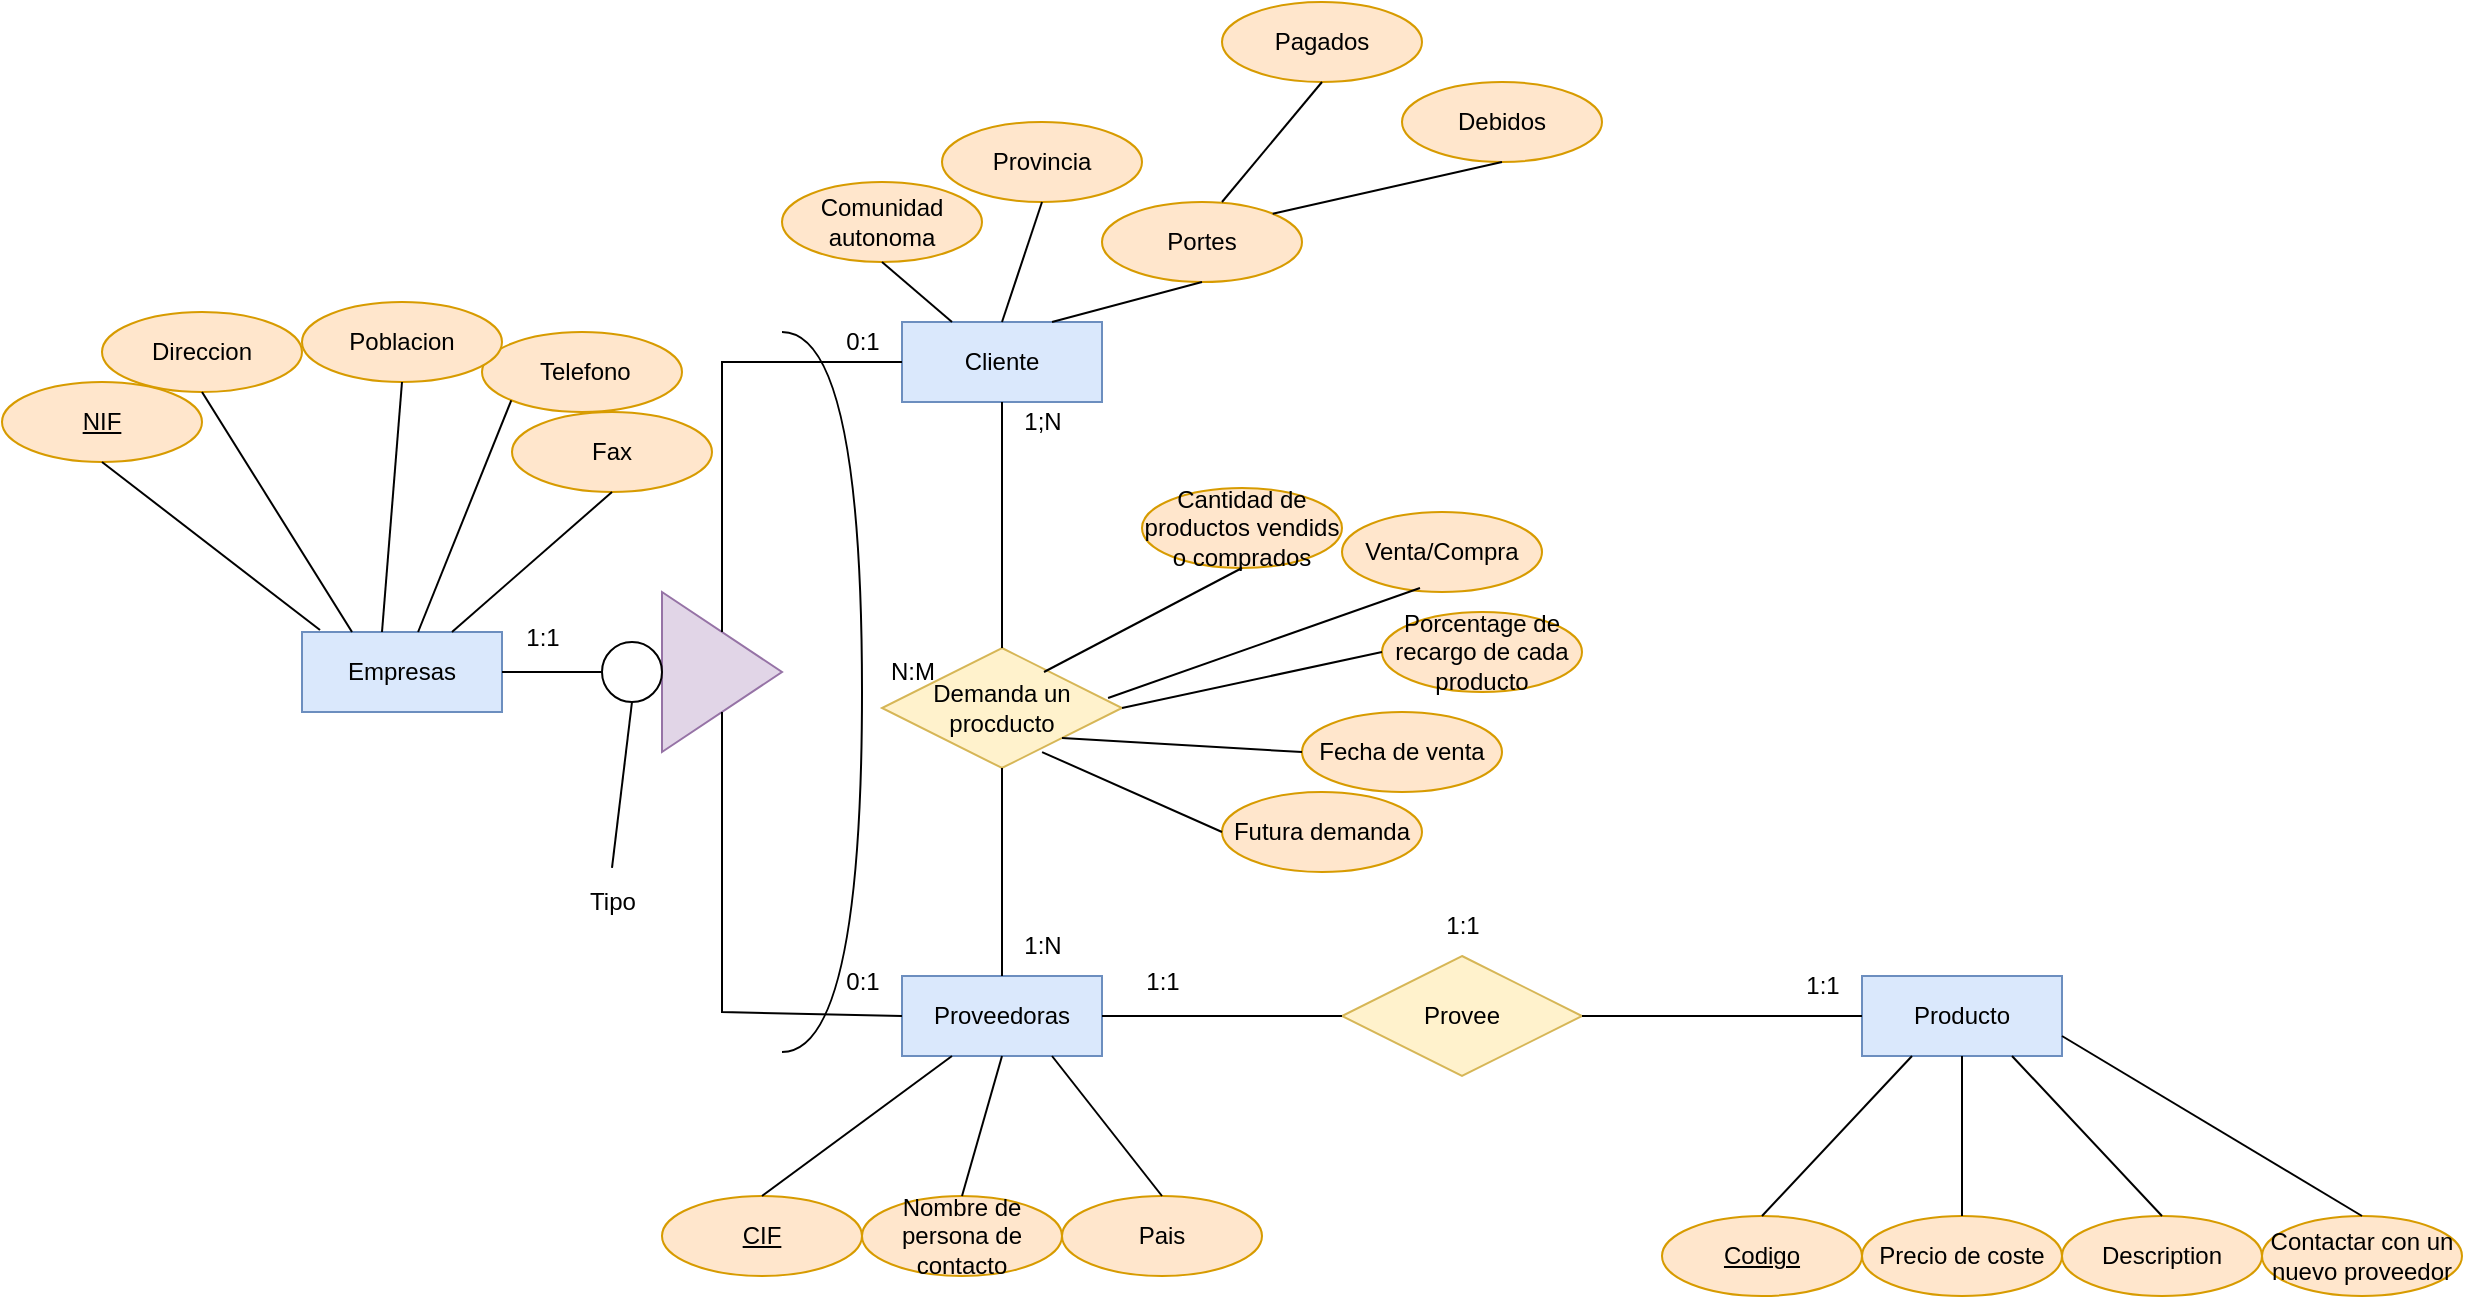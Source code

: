 <mxfile version="22.0.4" type="github">
  <diagram name="Page-1" id="6XxhvuVYkJTTJ2l1wMOv">
    <mxGraphModel dx="1364" dy="811" grid="1" gridSize="10" guides="1" tooltips="1" connect="1" arrows="1" fold="1" page="1" pageScale="1" pageWidth="850" pageHeight="1100" math="0" shadow="0">
      <root>
        <mxCell id="0" />
        <mxCell id="1" parent="0" />
        <mxCell id="eszdHdopAfw8nN-wgMps-1" value="Empresas" style="whiteSpace=wrap;html=1;align=center;fillColor=#dae8fc;strokeColor=#6c8ebf;" vertex="1" parent="1">
          <mxGeometry x="160" y="450" width="100" height="40" as="geometry" />
        </mxCell>
        <mxCell id="eszdHdopAfw8nN-wgMps-2" value="Cliente" style="whiteSpace=wrap;html=1;align=center;fillColor=#dae8fc;strokeColor=#6c8ebf;" vertex="1" parent="1">
          <mxGeometry x="460" y="295" width="100" height="40" as="geometry" />
        </mxCell>
        <mxCell id="eszdHdopAfw8nN-wgMps-3" value="Proveedoras" style="whiteSpace=wrap;html=1;align=center;fillColor=#dae8fc;strokeColor=#6c8ebf;" vertex="1" parent="1">
          <mxGeometry x="460" y="622" width="100" height="40" as="geometry" />
        </mxCell>
        <mxCell id="eszdHdopAfw8nN-wgMps-4" value="" style="triangle;whiteSpace=wrap;html=1;fillColor=#e1d5e7;strokeColor=#9673a6;" vertex="1" parent="1">
          <mxGeometry x="340" y="430" width="60" height="80" as="geometry" />
        </mxCell>
        <mxCell id="eszdHdopAfw8nN-wgMps-5" value="" style="ellipse;whiteSpace=wrap;html=1;aspect=fixed;" vertex="1" parent="1">
          <mxGeometry x="310" y="455" width="30" height="30" as="geometry" />
        </mxCell>
        <mxCell id="eszdHdopAfw8nN-wgMps-6" value="" style="endArrow=none;html=1;rounded=0;entryX=0;entryY=0.5;entryDx=0;entryDy=0;exitX=0.5;exitY=0;exitDx=0;exitDy=0;" edge="1" parent="1" source="eszdHdopAfw8nN-wgMps-4" target="eszdHdopAfw8nN-wgMps-2">
          <mxGeometry width="50" height="50" relative="1" as="geometry">
            <mxPoint x="500" y="690" as="sourcePoint" />
            <mxPoint x="550" y="640" as="targetPoint" />
            <Array as="points">
              <mxPoint x="370" y="315" />
            </Array>
          </mxGeometry>
        </mxCell>
        <mxCell id="eszdHdopAfw8nN-wgMps-10" value="" style="endArrow=none;html=1;rounded=0;entryX=0.5;entryY=1;entryDx=0;entryDy=0;exitX=0;exitY=0.5;exitDx=0;exitDy=0;" edge="1" parent="1" source="eszdHdopAfw8nN-wgMps-3" target="eszdHdopAfw8nN-wgMps-4">
          <mxGeometry width="50" height="50" relative="1" as="geometry">
            <mxPoint x="500" y="690" as="sourcePoint" />
            <mxPoint x="550" y="640" as="targetPoint" />
            <Array as="points">
              <mxPoint x="370" y="640" />
            </Array>
          </mxGeometry>
        </mxCell>
        <mxCell id="eszdHdopAfw8nN-wgMps-11" value="" style="endArrow=none;html=1;rounded=0;entryX=1;entryY=0.5;entryDx=0;entryDy=0;exitX=0;exitY=0.5;exitDx=0;exitDy=0;" edge="1" parent="1" source="eszdHdopAfw8nN-wgMps-5" target="eszdHdopAfw8nN-wgMps-1">
          <mxGeometry width="50" height="50" relative="1" as="geometry">
            <mxPoint x="500" y="690" as="sourcePoint" />
            <mxPoint x="550" y="640" as="targetPoint" />
          </mxGeometry>
        </mxCell>
        <mxCell id="eszdHdopAfw8nN-wgMps-12" value="NIF" style="ellipse;whiteSpace=wrap;html=1;align=center;fontStyle=4;fillColor=#ffe6cc;strokeColor=#d79b00;" vertex="1" parent="1">
          <mxGeometry x="10" y="325" width="100" height="40" as="geometry" />
        </mxCell>
        <mxCell id="eszdHdopAfw8nN-wgMps-13" value="Direccion" style="ellipse;whiteSpace=wrap;html=1;align=center;fillColor=#ffe6cc;strokeColor=#d79b00;" vertex="1" parent="1">
          <mxGeometry x="60" y="290" width="100" height="40" as="geometry" />
        </mxCell>
        <mxCell id="eszdHdopAfw8nN-wgMps-14" value="Fax" style="ellipse;whiteSpace=wrap;html=1;align=center;fillColor=#ffe6cc;strokeColor=#d79b00;" vertex="1" parent="1">
          <mxGeometry x="265" y="340" width="100" height="40" as="geometry" />
        </mxCell>
        <mxCell id="eszdHdopAfw8nN-wgMps-15" value="&amp;nbsp;Telefono" style="ellipse;whiteSpace=wrap;html=1;align=center;fillColor=#ffe6cc;strokeColor=#d79b00;" vertex="1" parent="1">
          <mxGeometry x="250" y="300" width="100" height="40" as="geometry" />
        </mxCell>
        <mxCell id="eszdHdopAfw8nN-wgMps-16" value="Poblacion" style="ellipse;whiteSpace=wrap;html=1;align=center;fillColor=#ffe6cc;strokeColor=#d79b00;" vertex="1" parent="1">
          <mxGeometry x="160" y="285" width="100" height="40" as="geometry" />
        </mxCell>
        <mxCell id="eszdHdopAfw8nN-wgMps-18" value="" style="endArrow=none;html=1;rounded=0;exitX=0.09;exitY=-0.025;exitDx=0;exitDy=0;exitPerimeter=0;entryX=0.5;entryY=1;entryDx=0;entryDy=0;" edge="1" parent="1" source="eszdHdopAfw8nN-wgMps-1" target="eszdHdopAfw8nN-wgMps-12">
          <mxGeometry width="50" height="50" relative="1" as="geometry">
            <mxPoint x="540" y="600" as="sourcePoint" />
            <mxPoint x="30" y="430" as="targetPoint" />
          </mxGeometry>
        </mxCell>
        <mxCell id="eszdHdopAfw8nN-wgMps-19" value="" style="endArrow=none;html=1;rounded=0;entryX=0.5;entryY=1;entryDx=0;entryDy=0;exitX=0.25;exitY=0;exitDx=0;exitDy=0;" edge="1" parent="1" source="eszdHdopAfw8nN-wgMps-1" target="eszdHdopAfw8nN-wgMps-13">
          <mxGeometry width="50" height="50" relative="1" as="geometry">
            <mxPoint x="540" y="600" as="sourcePoint" />
            <mxPoint x="590" y="550" as="targetPoint" />
          </mxGeometry>
        </mxCell>
        <mxCell id="eszdHdopAfw8nN-wgMps-23" value="" style="endArrow=none;html=1;rounded=0;entryX=0.5;entryY=1;entryDx=0;entryDy=0;exitX=0.5;exitY=-0.067;exitDx=0;exitDy=0;exitPerimeter=0;" edge="1" parent="1" source="eszdHdopAfw8nN-wgMps-24" target="eszdHdopAfw8nN-wgMps-5">
          <mxGeometry width="50" height="50" relative="1" as="geometry">
            <mxPoint x="540" y="600" as="sourcePoint" />
            <mxPoint x="590" y="550" as="targetPoint" />
          </mxGeometry>
        </mxCell>
        <mxCell id="eszdHdopAfw8nN-wgMps-24" value="Tipo" style="text;html=1;align=center;verticalAlign=middle;resizable=0;points=[];autosize=1;strokeColor=none;fillColor=none;" vertex="1" parent="1">
          <mxGeometry x="290" y="570" width="50" height="30" as="geometry" />
        </mxCell>
        <mxCell id="eszdHdopAfw8nN-wgMps-25" value="" style="shape=requiredInterface;html=1;verticalLabelPosition=bottom;sketch=0;" vertex="1" parent="1">
          <mxGeometry x="400" y="300" width="40" height="360" as="geometry" />
        </mxCell>
        <mxCell id="eszdHdopAfw8nN-wgMps-28" value="" style="endArrow=none;html=1;rounded=0;entryX=0.5;entryY=1;entryDx=0;entryDy=0;" edge="1" parent="1" target="eszdHdopAfw8nN-wgMps-16">
          <mxGeometry width="50" height="50" relative="1" as="geometry">
            <mxPoint x="200" y="450" as="sourcePoint" />
            <mxPoint x="590" y="550" as="targetPoint" />
          </mxGeometry>
        </mxCell>
        <mxCell id="eszdHdopAfw8nN-wgMps-29" value="" style="endArrow=none;html=1;rounded=0;entryX=0;entryY=1;entryDx=0;entryDy=0;" edge="1" parent="1" source="eszdHdopAfw8nN-wgMps-1" target="eszdHdopAfw8nN-wgMps-15">
          <mxGeometry width="50" height="50" relative="1" as="geometry">
            <mxPoint x="540" y="600" as="sourcePoint" />
            <mxPoint x="590" y="550" as="targetPoint" />
          </mxGeometry>
        </mxCell>
        <mxCell id="eszdHdopAfw8nN-wgMps-30" value="" style="endArrow=none;html=1;rounded=0;entryX=0.5;entryY=1;entryDx=0;entryDy=0;exitX=0.75;exitY=0;exitDx=0;exitDy=0;" edge="1" parent="1" source="eszdHdopAfw8nN-wgMps-1" target="eszdHdopAfw8nN-wgMps-14">
          <mxGeometry width="50" height="50" relative="1" as="geometry">
            <mxPoint x="540" y="600" as="sourcePoint" />
            <mxPoint x="590" y="550" as="targetPoint" />
          </mxGeometry>
        </mxCell>
        <mxCell id="eszdHdopAfw8nN-wgMps-32" value="Provincia" style="ellipse;whiteSpace=wrap;html=1;align=center;fillColor=#ffe6cc;strokeColor=#d79b00;" vertex="1" parent="1">
          <mxGeometry x="480" y="195" width="100" height="40" as="geometry" />
        </mxCell>
        <mxCell id="eszdHdopAfw8nN-wgMps-33" value="Comunidad&lt;br&gt;autonoma" style="ellipse;whiteSpace=wrap;html=1;align=center;fillColor=#ffe6cc;strokeColor=#d79b00;" vertex="1" parent="1">
          <mxGeometry x="400" y="225" width="100" height="40" as="geometry" />
        </mxCell>
        <mxCell id="eszdHdopAfw8nN-wgMps-34" value="Portes" style="ellipse;whiteSpace=wrap;html=1;align=center;fillColor=#ffe6cc;strokeColor=#d79b00;" vertex="1" parent="1">
          <mxGeometry x="560" y="235" width="100" height="40" as="geometry" />
        </mxCell>
        <mxCell id="eszdHdopAfw8nN-wgMps-35" value="" style="endArrow=none;html=1;rounded=0;entryX=0.5;entryY=1;entryDx=0;entryDy=0;exitX=0.25;exitY=0;exitDx=0;exitDy=0;" edge="1" parent="1" source="eszdHdopAfw8nN-wgMps-2" target="eszdHdopAfw8nN-wgMps-33">
          <mxGeometry width="50" height="50" relative="1" as="geometry">
            <mxPoint x="400" y="435" as="sourcePoint" />
            <mxPoint x="450" y="385" as="targetPoint" />
          </mxGeometry>
        </mxCell>
        <mxCell id="eszdHdopAfw8nN-wgMps-36" value="" style="endArrow=none;html=1;rounded=0;entryX=0.5;entryY=1;entryDx=0;entryDy=0;exitX=0.5;exitY=0;exitDx=0;exitDy=0;" edge="1" parent="1" source="eszdHdopAfw8nN-wgMps-2" target="eszdHdopAfw8nN-wgMps-32">
          <mxGeometry width="50" height="50" relative="1" as="geometry">
            <mxPoint x="400" y="435" as="sourcePoint" />
            <mxPoint x="450" y="385" as="targetPoint" />
          </mxGeometry>
        </mxCell>
        <mxCell id="eszdHdopAfw8nN-wgMps-37" value="" style="endArrow=none;html=1;rounded=0;entryX=0.5;entryY=1;entryDx=0;entryDy=0;exitX=0.75;exitY=0;exitDx=0;exitDy=0;" edge="1" parent="1" source="eszdHdopAfw8nN-wgMps-2" target="eszdHdopAfw8nN-wgMps-34">
          <mxGeometry width="50" height="50" relative="1" as="geometry">
            <mxPoint x="400" y="435" as="sourcePoint" />
            <mxPoint x="450" y="385" as="targetPoint" />
          </mxGeometry>
        </mxCell>
        <mxCell id="eszdHdopAfw8nN-wgMps-38" value="Debidos" style="ellipse;whiteSpace=wrap;html=1;align=center;fillColor=#ffe6cc;strokeColor=#d79b00;" vertex="1" parent="1">
          <mxGeometry x="710" y="175" width="100" height="40" as="geometry" />
        </mxCell>
        <mxCell id="eszdHdopAfw8nN-wgMps-39" value="Pagados" style="ellipse;whiteSpace=wrap;html=1;align=center;fillColor=#ffe6cc;strokeColor=#d79b00;" vertex="1" parent="1">
          <mxGeometry x="620" y="135" width="100" height="40" as="geometry" />
        </mxCell>
        <mxCell id="eszdHdopAfw8nN-wgMps-40" value="" style="endArrow=none;html=1;rounded=0;entryX=0.5;entryY=1;entryDx=0;entryDy=0;" edge="1" parent="1" target="eszdHdopAfw8nN-wgMps-39">
          <mxGeometry width="50" height="50" relative="1" as="geometry">
            <mxPoint x="620" y="235" as="sourcePoint" />
            <mxPoint x="450" y="385" as="targetPoint" />
          </mxGeometry>
        </mxCell>
        <mxCell id="eszdHdopAfw8nN-wgMps-41" value="" style="endArrow=none;html=1;rounded=0;entryX=0.5;entryY=1;entryDx=0;entryDy=0;exitX=1;exitY=0;exitDx=0;exitDy=0;" edge="1" parent="1" source="eszdHdopAfw8nN-wgMps-34" target="eszdHdopAfw8nN-wgMps-38">
          <mxGeometry width="50" height="50" relative="1" as="geometry">
            <mxPoint x="400" y="435" as="sourcePoint" />
            <mxPoint x="450" y="385" as="targetPoint" />
          </mxGeometry>
        </mxCell>
        <mxCell id="eszdHdopAfw8nN-wgMps-42" value="Pais" style="ellipse;whiteSpace=wrap;html=1;align=center;fillColor=#ffe6cc;strokeColor=#d79b00;" vertex="1" parent="1">
          <mxGeometry x="540" y="732" width="100" height="40" as="geometry" />
        </mxCell>
        <mxCell id="eszdHdopAfw8nN-wgMps-44" value="Nombre de persona de contacto" style="ellipse;whiteSpace=wrap;html=1;align=center;fillColor=#ffe6cc;strokeColor=#d79b00;" vertex="1" parent="1">
          <mxGeometry x="440" y="732" width="100" height="40" as="geometry" />
        </mxCell>
        <mxCell id="eszdHdopAfw8nN-wgMps-45" value="CIF" style="ellipse;whiteSpace=wrap;html=1;align=center;fontStyle=4;fillColor=#ffe6cc;strokeColor=#d79b00;" vertex="1" parent="1">
          <mxGeometry x="340" y="732" width="100" height="40" as="geometry" />
        </mxCell>
        <mxCell id="eszdHdopAfw8nN-wgMps-47" value="" style="endArrow=none;html=1;rounded=0;exitX=0.5;exitY=0;exitDx=0;exitDy=0;entryX=0.25;entryY=1;entryDx=0;entryDy=0;" edge="1" parent="1" target="eszdHdopAfw8nN-wgMps-3">
          <mxGeometry width="50" height="50" relative="1" as="geometry">
            <mxPoint x="390" y="732" as="sourcePoint" />
            <mxPoint x="450" y="552" as="targetPoint" />
          </mxGeometry>
        </mxCell>
        <mxCell id="eszdHdopAfw8nN-wgMps-48" value="" style="endArrow=none;html=1;rounded=0;entryX=0.5;entryY=1;entryDx=0;entryDy=0;exitX=0.5;exitY=0;exitDx=0;exitDy=0;" edge="1" parent="1" source="eszdHdopAfw8nN-wgMps-44" target="eszdHdopAfw8nN-wgMps-3">
          <mxGeometry width="50" height="50" relative="1" as="geometry">
            <mxPoint x="400" y="602" as="sourcePoint" />
            <mxPoint x="450" y="552" as="targetPoint" />
          </mxGeometry>
        </mxCell>
        <mxCell id="eszdHdopAfw8nN-wgMps-49" value="" style="endArrow=none;html=1;rounded=0;entryX=0.75;entryY=1;entryDx=0;entryDy=0;exitX=0.5;exitY=0;exitDx=0;exitDy=0;" edge="1" parent="1" source="eszdHdopAfw8nN-wgMps-42" target="eszdHdopAfw8nN-wgMps-3">
          <mxGeometry width="50" height="50" relative="1" as="geometry">
            <mxPoint x="400" y="602" as="sourcePoint" />
            <mxPoint x="450" y="552" as="targetPoint" />
          </mxGeometry>
        </mxCell>
        <mxCell id="eszdHdopAfw8nN-wgMps-50" value="Producto" style="whiteSpace=wrap;html=1;align=center;fillColor=#dae8fc;strokeColor=#6c8ebf;" vertex="1" parent="1">
          <mxGeometry x="940" y="622" width="100" height="40" as="geometry" />
        </mxCell>
        <mxCell id="eszdHdopAfw8nN-wgMps-51" value="Provee" style="shape=rhombus;perimeter=rhombusPerimeter;whiteSpace=wrap;html=1;align=center;fillColor=#fff2cc;strokeColor=#d6b656;" vertex="1" parent="1">
          <mxGeometry x="680" y="612" width="120" height="60" as="geometry" />
        </mxCell>
        <mxCell id="eszdHdopAfw8nN-wgMps-52" value="" style="endArrow=none;html=1;rounded=0;exitX=1;exitY=0.5;exitDx=0;exitDy=0;entryX=0;entryY=0.5;entryDx=0;entryDy=0;" edge="1" parent="1" source="eszdHdopAfw8nN-wgMps-3" target="eszdHdopAfw8nN-wgMps-51">
          <mxGeometry width="50" height="50" relative="1" as="geometry">
            <mxPoint x="400" y="722" as="sourcePoint" />
            <mxPoint x="670" y="622" as="targetPoint" />
          </mxGeometry>
        </mxCell>
        <mxCell id="eszdHdopAfw8nN-wgMps-54" value="Codigo" style="ellipse;whiteSpace=wrap;html=1;align=center;fontStyle=4;fillColor=#ffe6cc;strokeColor=#d79b00;" vertex="1" parent="1">
          <mxGeometry x="840" y="742" width="100" height="40" as="geometry" />
        </mxCell>
        <mxCell id="eszdHdopAfw8nN-wgMps-55" value="Description" style="ellipse;whiteSpace=wrap;html=1;align=center;fillColor=#ffe6cc;strokeColor=#d79b00;" vertex="1" parent="1">
          <mxGeometry x="1040" y="742" width="100" height="40" as="geometry" />
        </mxCell>
        <mxCell id="eszdHdopAfw8nN-wgMps-56" value="Precio de coste" style="ellipse;whiteSpace=wrap;html=1;align=center;fillColor=#ffe6cc;strokeColor=#d79b00;" vertex="1" parent="1">
          <mxGeometry x="940" y="742" width="100" height="40" as="geometry" />
        </mxCell>
        <mxCell id="eszdHdopAfw8nN-wgMps-57" value="" style="endArrow=none;html=1;rounded=0;entryX=0.25;entryY=1;entryDx=0;entryDy=0;exitX=0.5;exitY=0;exitDx=0;exitDy=0;" edge="1" parent="1" source="eszdHdopAfw8nN-wgMps-54" target="eszdHdopAfw8nN-wgMps-50">
          <mxGeometry width="50" height="50" relative="1" as="geometry">
            <mxPoint x="400" y="722" as="sourcePoint" />
            <mxPoint x="450" y="672" as="targetPoint" />
          </mxGeometry>
        </mxCell>
        <mxCell id="eszdHdopAfw8nN-wgMps-58" value="" style="endArrow=none;html=1;rounded=0;entryX=0.5;entryY=1;entryDx=0;entryDy=0;exitX=0.5;exitY=0;exitDx=0;exitDy=0;" edge="1" parent="1" source="eszdHdopAfw8nN-wgMps-56" target="eszdHdopAfw8nN-wgMps-50">
          <mxGeometry width="50" height="50" relative="1" as="geometry">
            <mxPoint x="400" y="722" as="sourcePoint" />
            <mxPoint x="450" y="672" as="targetPoint" />
          </mxGeometry>
        </mxCell>
        <mxCell id="eszdHdopAfw8nN-wgMps-59" value="" style="endArrow=none;html=1;rounded=0;exitX=0.5;exitY=0;exitDx=0;exitDy=0;entryX=0.75;entryY=1;entryDx=0;entryDy=0;" edge="1" parent="1" source="eszdHdopAfw8nN-wgMps-55" target="eszdHdopAfw8nN-wgMps-50">
          <mxGeometry width="50" height="50" relative="1" as="geometry">
            <mxPoint x="400" y="722" as="sourcePoint" />
            <mxPoint x="780" y="882" as="targetPoint" />
          </mxGeometry>
        </mxCell>
        <mxCell id="eszdHdopAfw8nN-wgMps-60" value="1:1" style="text;html=1;align=center;verticalAlign=middle;resizable=0;points=[];autosize=1;strokeColor=none;fillColor=none;" vertex="1" parent="1">
          <mxGeometry x="900" y="612" width="40" height="30" as="geometry" />
        </mxCell>
        <mxCell id="eszdHdopAfw8nN-wgMps-62" value="1:1" style="text;html=1;align=center;verticalAlign=middle;resizable=0;points=[];autosize=1;strokeColor=none;fillColor=none;" vertex="1" parent="1">
          <mxGeometry x="570" y="610" width="40" height="30" as="geometry" />
        </mxCell>
        <mxCell id="eszdHdopAfw8nN-wgMps-63" value="" style="endArrow=none;html=1;rounded=0;entryX=1;entryY=0.5;entryDx=0;entryDy=0;exitX=0;exitY=0.5;exitDx=0;exitDy=0;" edge="1" parent="1" source="eszdHdopAfw8nN-wgMps-50" target="eszdHdopAfw8nN-wgMps-51">
          <mxGeometry width="50" height="50" relative="1" as="geometry">
            <mxPoint x="400" y="722" as="sourcePoint" />
            <mxPoint x="450" y="672" as="targetPoint" />
          </mxGeometry>
        </mxCell>
        <mxCell id="eszdHdopAfw8nN-wgMps-67" value="1:1" style="text;html=1;align=center;verticalAlign=middle;resizable=0;points=[];autosize=1;strokeColor=none;fillColor=none;" vertex="1" parent="1">
          <mxGeometry x="720" y="582" width="40" height="30" as="geometry" />
        </mxCell>
        <mxCell id="eszdHdopAfw8nN-wgMps-68" value="Futura demanda" style="ellipse;whiteSpace=wrap;html=1;align=center;fillColor=#ffe6cc;strokeColor=#d79b00;" vertex="1" parent="1">
          <mxGeometry x="620" y="530" width="100" height="40" as="geometry" />
        </mxCell>
        <mxCell id="eszdHdopAfw8nN-wgMps-72" value="Porcentage de recargo de cada producto" style="ellipse;whiteSpace=wrap;html=1;align=center;fillColor=#ffe6cc;strokeColor=#d79b00;" vertex="1" parent="1">
          <mxGeometry x="700" y="440" width="100" height="40" as="geometry" />
        </mxCell>
        <mxCell id="eszdHdopAfw8nN-wgMps-76" value="Venta/Compra" style="ellipse;whiteSpace=wrap;html=1;align=center;fillColor=#ffe6cc;strokeColor=#d79b00;" vertex="1" parent="1">
          <mxGeometry x="680" y="390" width="100" height="40" as="geometry" />
        </mxCell>
        <mxCell id="eszdHdopAfw8nN-wgMps-79" value="Fecha de venta" style="ellipse;whiteSpace=wrap;html=1;align=center;fillColor=#ffe6cc;strokeColor=#d79b00;" vertex="1" parent="1">
          <mxGeometry x="660" y="490" width="100" height="40" as="geometry" />
        </mxCell>
        <mxCell id="eszdHdopAfw8nN-wgMps-80" value="Cantidad de productos vendids o comprados" style="ellipse;whiteSpace=wrap;html=1;align=center;fillColor=#ffe6cc;strokeColor=#d79b00;" vertex="1" parent="1">
          <mxGeometry x="580" y="378" width="100" height="40" as="geometry" />
        </mxCell>
        <mxCell id="eszdHdopAfw8nN-wgMps-85" value="Contactar con un nuevo proveedor" style="ellipse;whiteSpace=wrap;html=1;align=center;fillColor=#ffe6cc;strokeColor=#d79b00;" vertex="1" parent="1">
          <mxGeometry x="1140" y="742" width="100" height="40" as="geometry" />
        </mxCell>
        <mxCell id="eszdHdopAfw8nN-wgMps-86" value="" style="endArrow=none;html=1;rounded=0;entryX=0.5;entryY=0;entryDx=0;entryDy=0;exitX=1;exitY=0.75;exitDx=0;exitDy=0;" edge="1" parent="1" source="eszdHdopAfw8nN-wgMps-50" target="eszdHdopAfw8nN-wgMps-85">
          <mxGeometry width="50" height="50" relative="1" as="geometry">
            <mxPoint x="820" y="682" as="sourcePoint" />
            <mxPoint x="870" y="632" as="targetPoint" />
          </mxGeometry>
        </mxCell>
        <mxCell id="eszdHdopAfw8nN-wgMps-90" value="Demanda un procducto" style="shape=rhombus;perimeter=rhombusPerimeter;whiteSpace=wrap;html=1;align=center;fillColor=#fff2cc;strokeColor=#d6b656;" vertex="1" parent="1">
          <mxGeometry x="450" y="458" width="120" height="60" as="geometry" />
        </mxCell>
        <mxCell id="eszdHdopAfw8nN-wgMps-91" value="" style="endArrow=none;html=1;rounded=0;entryX=0.5;entryY=1;entryDx=0;entryDy=0;exitX=0.5;exitY=0;exitDx=0;exitDy=0;" edge="1" parent="1" source="eszdHdopAfw8nN-wgMps-90" target="eszdHdopAfw8nN-wgMps-2">
          <mxGeometry width="50" height="50" relative="1" as="geometry">
            <mxPoint x="680" y="470" as="sourcePoint" />
            <mxPoint x="730" y="420" as="targetPoint" />
          </mxGeometry>
        </mxCell>
        <mxCell id="eszdHdopAfw8nN-wgMps-92" value="" style="endArrow=none;html=1;rounded=0;entryX=0.5;entryY=1;entryDx=0;entryDy=0;" edge="1" parent="1" source="eszdHdopAfw8nN-wgMps-3" target="eszdHdopAfw8nN-wgMps-90">
          <mxGeometry width="50" height="50" relative="1" as="geometry">
            <mxPoint x="680" y="470" as="sourcePoint" />
            <mxPoint x="730" y="420" as="targetPoint" />
          </mxGeometry>
        </mxCell>
        <mxCell id="eszdHdopAfw8nN-wgMps-94" value="" style="endArrow=none;html=1;rounded=0;entryX=0.5;entryY=1;entryDx=0;entryDy=0;exitX=0.675;exitY=0.2;exitDx=0;exitDy=0;exitPerimeter=0;" edge="1" parent="1" source="eszdHdopAfw8nN-wgMps-90" target="eszdHdopAfw8nN-wgMps-80">
          <mxGeometry width="50" height="50" relative="1" as="geometry">
            <mxPoint x="680" y="470" as="sourcePoint" />
            <mxPoint x="730" y="420" as="targetPoint" />
          </mxGeometry>
        </mxCell>
        <mxCell id="eszdHdopAfw8nN-wgMps-95" value="" style="endArrow=none;html=1;rounded=0;exitX=1;exitY=1;exitDx=0;exitDy=0;entryX=0;entryY=0.5;entryDx=0;entryDy=0;" edge="1" parent="1" source="eszdHdopAfw8nN-wgMps-90" target="eszdHdopAfw8nN-wgMps-79">
          <mxGeometry width="50" height="50" relative="1" as="geometry">
            <mxPoint x="680" y="470" as="sourcePoint" />
            <mxPoint x="730" y="420" as="targetPoint" />
          </mxGeometry>
        </mxCell>
        <mxCell id="eszdHdopAfw8nN-wgMps-96" value="" style="endArrow=none;html=1;rounded=0;exitX=0.942;exitY=0.417;exitDx=0;exitDy=0;exitPerimeter=0;entryX=0.39;entryY=0.95;entryDx=0;entryDy=0;entryPerimeter=0;" edge="1" parent="1" source="eszdHdopAfw8nN-wgMps-90" target="eszdHdopAfw8nN-wgMps-76">
          <mxGeometry width="50" height="50" relative="1" as="geometry">
            <mxPoint x="680" y="470" as="sourcePoint" />
            <mxPoint x="710" y="440" as="targetPoint" />
          </mxGeometry>
        </mxCell>
        <mxCell id="eszdHdopAfw8nN-wgMps-97" value="1:N" style="text;html=1;align=center;verticalAlign=middle;resizable=0;points=[];autosize=1;strokeColor=none;fillColor=none;" vertex="1" parent="1">
          <mxGeometry x="510" y="592" width="40" height="30" as="geometry" />
        </mxCell>
        <mxCell id="eszdHdopAfw8nN-wgMps-98" value="1;N" style="text;html=1;align=center;verticalAlign=middle;resizable=0;points=[];autosize=1;strokeColor=none;fillColor=none;" vertex="1" parent="1">
          <mxGeometry x="510" y="330" width="40" height="30" as="geometry" />
        </mxCell>
        <mxCell id="eszdHdopAfw8nN-wgMps-99" value="N:M" style="text;html=1;align=center;verticalAlign=middle;resizable=0;points=[];autosize=1;strokeColor=none;fillColor=none;" vertex="1" parent="1">
          <mxGeometry x="440" y="455" width="50" height="30" as="geometry" />
        </mxCell>
        <mxCell id="eszdHdopAfw8nN-wgMps-100" value="" style="endArrow=none;html=1;rounded=0;entryX=1;entryY=0.5;entryDx=0;entryDy=0;exitX=0;exitY=0.5;exitDx=0;exitDy=0;" edge="1" parent="1" source="eszdHdopAfw8nN-wgMps-72" target="eszdHdopAfw8nN-wgMps-90">
          <mxGeometry width="50" height="50" relative="1" as="geometry">
            <mxPoint x="680" y="470" as="sourcePoint" />
            <mxPoint x="730" y="420" as="targetPoint" />
          </mxGeometry>
        </mxCell>
        <mxCell id="eszdHdopAfw8nN-wgMps-101" value="" style="endArrow=none;html=1;rounded=0;entryX=0;entryY=0.5;entryDx=0;entryDy=0;exitX=0.667;exitY=0.867;exitDx=0;exitDy=0;exitPerimeter=0;" edge="1" parent="1" source="eszdHdopAfw8nN-wgMps-90" target="eszdHdopAfw8nN-wgMps-68">
          <mxGeometry width="50" height="50" relative="1" as="geometry">
            <mxPoint x="530" y="520" as="sourcePoint" />
            <mxPoint x="580" y="550" as="targetPoint" />
          </mxGeometry>
        </mxCell>
        <mxCell id="eszdHdopAfw8nN-wgMps-102" value="1:1" style="text;html=1;align=center;verticalAlign=middle;resizable=0;points=[];autosize=1;strokeColor=none;fillColor=none;" vertex="1" parent="1">
          <mxGeometry x="260" y="438" width="40" height="30" as="geometry" />
        </mxCell>
        <mxCell id="eszdHdopAfw8nN-wgMps-103" value="0:1" style="text;html=1;align=center;verticalAlign=middle;resizable=0;points=[];autosize=1;strokeColor=none;fillColor=none;" vertex="1" parent="1">
          <mxGeometry x="420" y="610" width="40" height="30" as="geometry" />
        </mxCell>
        <mxCell id="eszdHdopAfw8nN-wgMps-104" value="0:1" style="text;html=1;align=center;verticalAlign=middle;resizable=0;points=[];autosize=1;strokeColor=none;fillColor=none;" vertex="1" parent="1">
          <mxGeometry x="420" y="290" width="40" height="30" as="geometry" />
        </mxCell>
      </root>
    </mxGraphModel>
  </diagram>
</mxfile>
